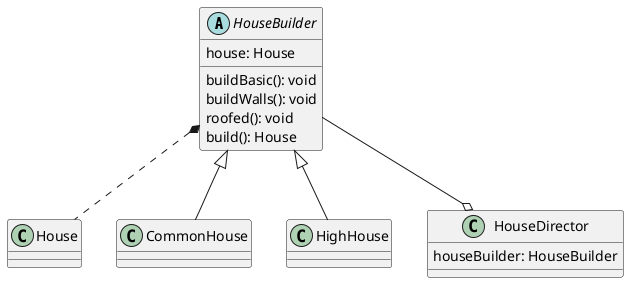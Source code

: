 @startuml

HouseBuilder *.. House
HouseBuilder <|-- CommonHouse
HouseBuilder <|-- HighHouse
HouseBuilder --o HouseDirector

class House {
}

abstract class HouseBuilder {
    {field} house: House
    {method} buildBasic(): void
    {method} buildWalls(): void
    {method} roofed(): void
    {method} build(): House
}

class CommonHouse {

}

class HighHouse {

}

class HouseDirector {
    {field} houseBuilder: HouseBuilder
}

@enduml